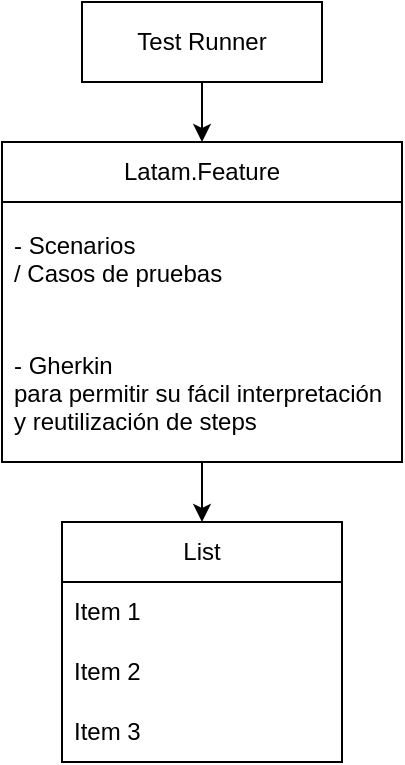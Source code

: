 <mxfile version="26.2.4">
  <diagram id="C5RBs43oDa-KdzZeNtuy" name="Page-1">
    <mxGraphModel dx="1428" dy="779" grid="1" gridSize="10" guides="1" tooltips="1" connect="1" arrows="1" fold="1" page="1" pageScale="1" pageWidth="827" pageHeight="1169" math="0" shadow="0">
      <root>
        <mxCell id="WIyWlLk6GJQsqaUBKTNV-0" />
        <mxCell id="WIyWlLk6GJQsqaUBKTNV-1" parent="WIyWlLk6GJQsqaUBKTNV-0" />
        <mxCell id="6M3mmVfWSf4sSf63VmGX-6" style="edgeStyle=orthogonalEdgeStyle;rounded=0;orthogonalLoop=1;jettySize=auto;html=1;entryX=0.5;entryY=0;entryDx=0;entryDy=0;movable=1;resizable=1;rotatable=1;deletable=1;editable=1;locked=0;connectable=1;" edge="1" parent="WIyWlLk6GJQsqaUBKTNV-1" source="6M3mmVfWSf4sSf63VmGX-0" target="6M3mmVfWSf4sSf63VmGX-13">
          <mxGeometry relative="1" as="geometry">
            <mxPoint x="390" y="90" as="targetPoint" />
          </mxGeometry>
        </mxCell>
        <mxCell id="6M3mmVfWSf4sSf63VmGX-0" value="Test Runner" style="rounded=0;whiteSpace=wrap;html=1;movable=1;resizable=1;rotatable=1;deletable=1;editable=1;locked=0;connectable=1;" vertex="1" parent="WIyWlLk6GJQsqaUBKTNV-1">
          <mxGeometry x="330" y="10" width="120" height="40" as="geometry" />
        </mxCell>
        <mxCell id="6M3mmVfWSf4sSf63VmGX-23" style="edgeStyle=orthogonalEdgeStyle;rounded=0;orthogonalLoop=1;jettySize=auto;html=1;" edge="1" parent="WIyWlLk6GJQsqaUBKTNV-1" source="6M3mmVfWSf4sSf63VmGX-13" target="6M3mmVfWSf4sSf63VmGX-17">
          <mxGeometry relative="1" as="geometry" />
        </mxCell>
        <mxCell id="6M3mmVfWSf4sSf63VmGX-13" value="Latam.Feature" style="swimlane;fontStyle=0;childLayout=stackLayout;horizontal=1;startSize=30;horizontalStack=0;resizeParent=1;resizeParentMax=0;resizeLast=0;collapsible=1;marginBottom=0;whiteSpace=wrap;html=1;" vertex="1" parent="WIyWlLk6GJQsqaUBKTNV-1">
          <mxGeometry x="290" y="80" width="200" height="160" as="geometry" />
        </mxCell>
        <mxCell id="6M3mmVfWSf4sSf63VmGX-14" value="&lt;p class=&quot;MsoNormal&quot;&gt;&lt;span style=&quot;mso-ansi-language:ES-CO&quot; lang=&quot;ES-CO&quot;&gt;- Scenarios&lt;br/&gt;/ Casos de pruebas &lt;/span&gt;&lt;/p&gt;&lt;br/&gt;&lt;div&gt;&lt;br/&gt;&lt;/div&gt;" style="text;strokeColor=none;fillColor=none;align=left;verticalAlign=middle;spacingLeft=4;spacingRight=4;overflow=hidden;points=[[0,0.5],[1,0.5]];portConstraint=eastwest;rotatable=0;whiteSpace=wrap;html=1;" vertex="1" parent="6M3mmVfWSf4sSf63VmGX-13">
          <mxGeometry y="30" width="200" height="60" as="geometry" />
        </mxCell>
        <mxCell id="6M3mmVfWSf4sSf63VmGX-15" value="&lt;p class=&quot;MsoNormal&quot;&gt;&lt;span style=&quot;mso-ansi-language:ES-CO&quot; lang=&quot;ES-CO&quot;&gt;- Gherkin&lt;br/&gt;para permitir su fácil interpretación y reutilización de steps&lt;/span&gt;&lt;/p&gt;&lt;br/&gt;&lt;div&gt;&lt;br/&gt;&lt;/div&gt;" style="text;strokeColor=none;fillColor=none;align=left;verticalAlign=middle;spacingLeft=4;spacingRight=4;overflow=hidden;points=[[0,0.5],[1,0.5]];portConstraint=eastwest;rotatable=0;whiteSpace=wrap;html=1;" vertex="1" parent="6M3mmVfWSf4sSf63VmGX-13">
          <mxGeometry y="90" width="200" height="70" as="geometry" />
        </mxCell>
        <mxCell id="6M3mmVfWSf4sSf63VmGX-17" value="List" style="swimlane;fontStyle=0;childLayout=stackLayout;horizontal=1;startSize=30;horizontalStack=0;resizeParent=1;resizeParentMax=0;resizeLast=0;collapsible=1;marginBottom=0;whiteSpace=wrap;html=1;" vertex="1" parent="WIyWlLk6GJQsqaUBKTNV-1">
          <mxGeometry x="320" y="270" width="140" height="120" as="geometry" />
        </mxCell>
        <mxCell id="6M3mmVfWSf4sSf63VmGX-18" value="Item 1" style="text;strokeColor=none;fillColor=none;align=left;verticalAlign=middle;spacingLeft=4;spacingRight=4;overflow=hidden;points=[[0,0.5],[1,0.5]];portConstraint=eastwest;rotatable=0;whiteSpace=wrap;html=1;" vertex="1" parent="6M3mmVfWSf4sSf63VmGX-17">
          <mxGeometry y="30" width="140" height="30" as="geometry" />
        </mxCell>
        <mxCell id="6M3mmVfWSf4sSf63VmGX-19" value="Item 2" style="text;strokeColor=none;fillColor=none;align=left;verticalAlign=middle;spacingLeft=4;spacingRight=4;overflow=hidden;points=[[0,0.5],[1,0.5]];portConstraint=eastwest;rotatable=0;whiteSpace=wrap;html=1;" vertex="1" parent="6M3mmVfWSf4sSf63VmGX-17">
          <mxGeometry y="60" width="140" height="30" as="geometry" />
        </mxCell>
        <mxCell id="6M3mmVfWSf4sSf63VmGX-20" value="Item 3" style="text;strokeColor=none;fillColor=none;align=left;verticalAlign=middle;spacingLeft=4;spacingRight=4;overflow=hidden;points=[[0,0.5],[1,0.5]];portConstraint=eastwest;rotatable=0;whiteSpace=wrap;html=1;" vertex="1" parent="6M3mmVfWSf4sSf63VmGX-17">
          <mxGeometry y="90" width="140" height="30" as="geometry" />
        </mxCell>
      </root>
    </mxGraphModel>
  </diagram>
</mxfile>
